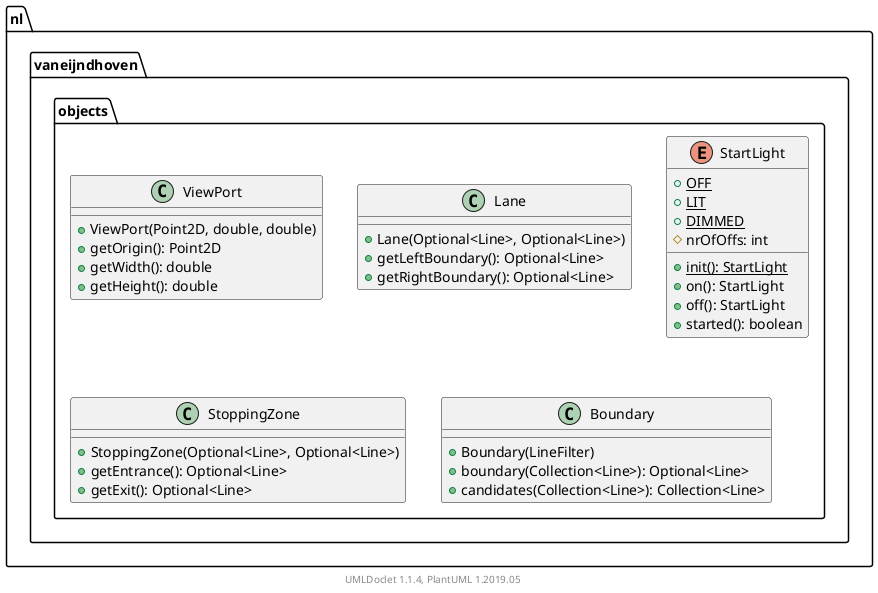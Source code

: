@startuml

    namespace nl.vaneijndhoven.objects {

        class ViewPort [[ViewPort.html]] {
            +ViewPort(Point2D, double, double)
            +getOrigin(): Point2D
            +getWidth(): double
            +getHeight(): double
        }

        class Lane [[Lane.html]] {
            +Lane(Optional<Line>, Optional<Line>)
            +getLeftBoundary(): Optional<Line>
            +getRightBoundary(): Optional<Line>
        }

        enum StartLight [[StartLight.html]] {
            {static} +OFF
            {static} +LIT
            {static} +DIMMED
            #nrOfOffs: int
            {static} +init(): StartLight
            +on(): StartLight
            +off(): StartLight
            +started(): boolean
        }

        class StoppingZone [[StoppingZone.html]] {
            +StoppingZone(Optional<Line>, Optional<Line>)
            +getEntrance(): Optional<Line>
            +getExit(): Optional<Line>
        }

        class Boundary [[Boundary.html]] {
            +Boundary(LineFilter)
            +boundary(Collection<Line>): Optional<Line>
            +candidates(Collection<Line>): Collection<Line>
        }

    }


    center footer UMLDoclet 1.1.4, PlantUML 1.2019.05
@enduml
